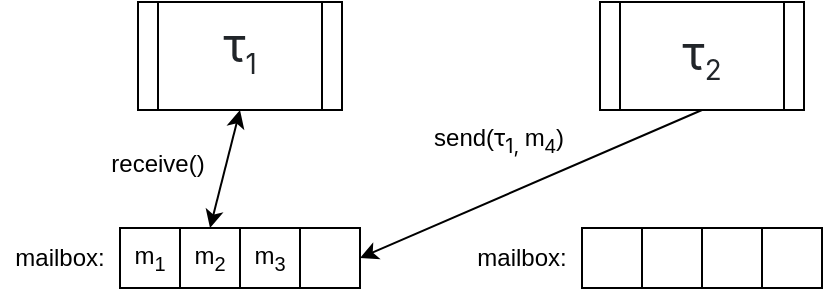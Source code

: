 <mxfile version="22.1.16" type="device">
  <diagram name="Page-1" id="1L_RZryonPIuAZca4Pg5">
    <mxGraphModel dx="1050" dy="653" grid="0" gridSize="10" guides="1" tooltips="1" connect="1" arrows="1" fold="1" page="1" pageScale="1" pageWidth="827" pageHeight="1169" math="0" shadow="0">
      <root>
        <mxCell id="0" />
        <mxCell id="1" parent="0" />
        <mxCell id="SGLXegf7nnTgLRt6QzFp-1" value="&lt;p style=&quot;border-color: var(--border-color); box-sizing: border-box; margin-top: 0px; line-height: 1.2; color: rgb(33, 37, 41); font-family: system-ui, -apple-system, &amp;quot;Segoe UI&amp;quot;, Roboto, &amp;quot;Helvetica Neue&amp;quot;, &amp;quot;Noto Sans&amp;quot;, &amp;quot;Liberation Sans&amp;quot;, Arial, sans-serif, &amp;quot;Apple Color Emoji&amp;quot;, &amp;quot;Segoe UI Emoji&amp;quot;, &amp;quot;Segoe UI Symbol&amp;quot;, &amp;quot;Noto Color Emoji&amp;quot;; background-color: rgb(255, 255, 255); margin-bottom: 0px !important;&quot;&gt;&lt;kbd style=&quot;border-color: var(--border-color); box-sizing: border-box; font-family: -apple-system, BlinkMacSystemFont, &amp;quot;Segoe UI&amp;quot;, Roboto, Helvetica, Arial, sans-serif, &amp;quot;Apple Color Emoji&amp;quot;, &amp;quot;Segoe UI Emoji&amp;quot;, &amp;quot;Segoe UI Symbol&amp;quot;; padding: 0.188rem 0.375rem; color: var(--bs-body-bg); background-color: var(--bs-body-color); border-radius: 0.25rem; font-weight: normal;&quot;&gt;τ&lt;sub style=&quot;&quot;&gt;&lt;font style=&quot;font-size: 13.889px;&quot;&gt;1&lt;/font&gt;&lt;/sub&gt;&lt;/kbd&gt;&lt;/p&gt;" style="shape=process;whiteSpace=wrap;html=1;backgroundOutline=1;fontSize=24;align=center;horizontal=1;verticalAlign=top;" parent="1" vertex="1">
          <mxGeometry x="200" y="162" width="102" height="54" as="geometry" />
        </mxCell>
        <mxCell id="SGLXegf7nnTgLRt6QzFp-2" value="m&lt;sub&gt;1&lt;/sub&gt;" style="whiteSpace=wrap;html=1;aspect=fixed;" parent="1" vertex="1">
          <mxGeometry x="191" y="275" width="30" height="30" as="geometry" />
        </mxCell>
        <mxCell id="SGLXegf7nnTgLRt6QzFp-3" value="m&lt;sub&gt;2&lt;/sub&gt;" style="whiteSpace=wrap;html=1;aspect=fixed;" parent="1" vertex="1">
          <mxGeometry x="221" y="275" width="30" height="30" as="geometry" />
        </mxCell>
        <mxCell id="SGLXegf7nnTgLRt6QzFp-4" value="m&lt;sub&gt;3&lt;/sub&gt;" style="whiteSpace=wrap;html=1;aspect=fixed;" parent="1" vertex="1">
          <mxGeometry x="251" y="275" width="30" height="30" as="geometry" />
        </mxCell>
        <mxCell id="SGLXegf7nnTgLRt6QzFp-5" value="" style="whiteSpace=wrap;html=1;aspect=fixed;" parent="1" vertex="1">
          <mxGeometry x="281" y="275" width="30" height="30" as="geometry" />
        </mxCell>
        <mxCell id="SGLXegf7nnTgLRt6QzFp-6" value="" style="endArrow=classic;startArrow=classic;html=1;rounded=0;exitX=0.5;exitY=0;exitDx=0;exitDy=0;entryX=0.5;entryY=1;entryDx=0;entryDy=0;" parent="1" source="SGLXegf7nnTgLRt6QzFp-3" target="SGLXegf7nnTgLRt6QzFp-1" edge="1">
          <mxGeometry width="50" height="50" relative="1" as="geometry">
            <mxPoint x="339" y="362" as="sourcePoint" />
            <mxPoint x="389" y="312" as="targetPoint" />
          </mxGeometry>
        </mxCell>
        <mxCell id="SGLXegf7nnTgLRt6QzFp-7" value="receive()" style="text;html=1;strokeColor=none;fillColor=none;align=center;verticalAlign=middle;whiteSpace=wrap;rounded=0;" parent="1" vertex="1">
          <mxGeometry x="180" y="228" width="60" height="30" as="geometry" />
        </mxCell>
        <mxCell id="SGLXegf7nnTgLRt6QzFp-8" value="mailbox:" style="text;html=1;strokeColor=none;fillColor=none;align=center;verticalAlign=middle;whiteSpace=wrap;rounded=0;" parent="1" vertex="1">
          <mxGeometry x="131" y="275" width="60" height="30" as="geometry" />
        </mxCell>
        <mxCell id="SGLXegf7nnTgLRt6QzFp-9" value="&lt;p style=&quot;box-sizing: border-box; margin-top: 0px; line-height: 1.2; color: rgb(33, 37, 41); font-family: system-ui, -apple-system, &amp;quot;Segoe UI&amp;quot;, Roboto, &amp;quot;Helvetica Neue&amp;quot;, &amp;quot;Noto Sans&amp;quot;, &amp;quot;Liberation Sans&amp;quot;, Arial, sans-serif, &amp;quot;Apple Color Emoji&amp;quot;, &amp;quot;Segoe UI Emoji&amp;quot;, &amp;quot;Segoe UI Symbol&amp;quot;, &amp;quot;Noto Color Emoji&amp;quot;; background-color: rgb(255, 255, 255); margin-bottom: 0px !important;&quot;&gt;&lt;kbd style=&quot;box-sizing: border-box; font-family: -apple-system, BlinkMacSystemFont, &amp;quot;Segoe UI&amp;quot;, Roboto, Helvetica, Arial, sans-serif, &amp;quot;Apple Color Emoji&amp;quot;, &amp;quot;Segoe UI Emoji&amp;quot;, &amp;quot;Segoe UI Symbol&amp;quot;; padding: 0.188rem 0.375rem; color: var(--bs-body-bg); background-color: var(--bs-body-color); border-radius: 0.25rem; font-weight: normal;&quot;&gt;&lt;span style=&quot;font-size: 1.5rem;&quot;&gt;τ&lt;/span&gt;&lt;sub style=&quot;&quot;&gt;&lt;font style=&quot;font-size: 13.889px;&quot;&gt;2&lt;/font&gt;&lt;/sub&gt;&lt;/kbd&gt;&lt;/p&gt;" style="shape=process;whiteSpace=wrap;html=1;backgroundOutline=1;fontSize=24;align=center;horizontal=1;verticalAlign=middle;" parent="1" vertex="1">
          <mxGeometry x="431" y="162" width="102" height="54" as="geometry" />
        </mxCell>
        <mxCell id="SGLXegf7nnTgLRt6QzFp-10" value="" style="whiteSpace=wrap;html=1;aspect=fixed;" parent="1" vertex="1">
          <mxGeometry x="422" y="275" width="30" height="30" as="geometry" />
        </mxCell>
        <mxCell id="SGLXegf7nnTgLRt6QzFp-11" value="" style="whiteSpace=wrap;html=1;aspect=fixed;" parent="1" vertex="1">
          <mxGeometry x="452" y="275" width="30" height="30" as="geometry" />
        </mxCell>
        <mxCell id="SGLXegf7nnTgLRt6QzFp-12" value="" style="whiteSpace=wrap;html=1;aspect=fixed;" parent="1" vertex="1">
          <mxGeometry x="482" y="275" width="30" height="30" as="geometry" />
        </mxCell>
        <mxCell id="SGLXegf7nnTgLRt6QzFp-13" value="" style="whiteSpace=wrap;html=1;aspect=fixed;" parent="1" vertex="1">
          <mxGeometry x="512" y="275" width="30" height="30" as="geometry" />
        </mxCell>
        <mxCell id="SGLXegf7nnTgLRt6QzFp-15" value="&lt;font style=&quot;font-size: 12px;&quot;&gt;send(&lt;span style=&quot;background-color: var(--bs-body-color); color: var(--bs-body-bg); font-family: -apple-system, BlinkMacSystemFont, &amp;quot;Segoe UI&amp;quot;, Roboto, Helvetica, Arial, sans-serif, &amp;quot;Apple Color Emoji&amp;quot;, &amp;quot;Segoe UI Emoji&amp;quot;, &amp;quot;Segoe UI Symbol&amp;quot;;&quot;&gt;τ&lt;/span&gt;&lt;sub style=&quot;background-color: var(--bs-body-color); color: var(--bs-body-bg); font-family: -apple-system, BlinkMacSystemFont, &amp;quot;Segoe UI&amp;quot;, Roboto, Helvetica, Arial, sans-serif, &amp;quot;Apple Color Emoji&amp;quot;, &amp;quot;Segoe UI Emoji&amp;quot;, &amp;quot;Segoe UI Symbol&amp;quot;; border-color: var(--border-color);&quot;&gt;1,&amp;nbsp;&lt;/sub&gt;&lt;/font&gt;&lt;font style=&quot;font-size: 12px;&quot;&gt;m&lt;sub style=&quot;&quot;&gt;4&lt;/sub&gt;)&lt;/font&gt;" style="text;html=1;strokeColor=none;fillColor=none;align=center;verticalAlign=middle;whiteSpace=wrap;rounded=0;" parent="1" vertex="1">
          <mxGeometry x="330" y="216" width="101" height="30" as="geometry" />
        </mxCell>
        <mxCell id="SGLXegf7nnTgLRt6QzFp-16" value="mailbox:" style="text;html=1;strokeColor=none;fillColor=none;align=center;verticalAlign=middle;whiteSpace=wrap;rounded=0;" parent="1" vertex="1">
          <mxGeometry x="362" y="275" width="60" height="30" as="geometry" />
        </mxCell>
        <mxCell id="SGLXegf7nnTgLRt6QzFp-17" value="" style="endArrow=classic;html=1;rounded=0;exitX=0.5;exitY=1;exitDx=0;exitDy=0;entryX=1;entryY=0.5;entryDx=0;entryDy=0;" parent="1" source="SGLXegf7nnTgLRt6QzFp-9" target="SGLXegf7nnTgLRt6QzFp-5" edge="1">
          <mxGeometry width="50" height="50" relative="1" as="geometry">
            <mxPoint x="345" y="203" as="sourcePoint" />
            <mxPoint x="395" y="153" as="targetPoint" />
          </mxGeometry>
        </mxCell>
      </root>
    </mxGraphModel>
  </diagram>
</mxfile>

